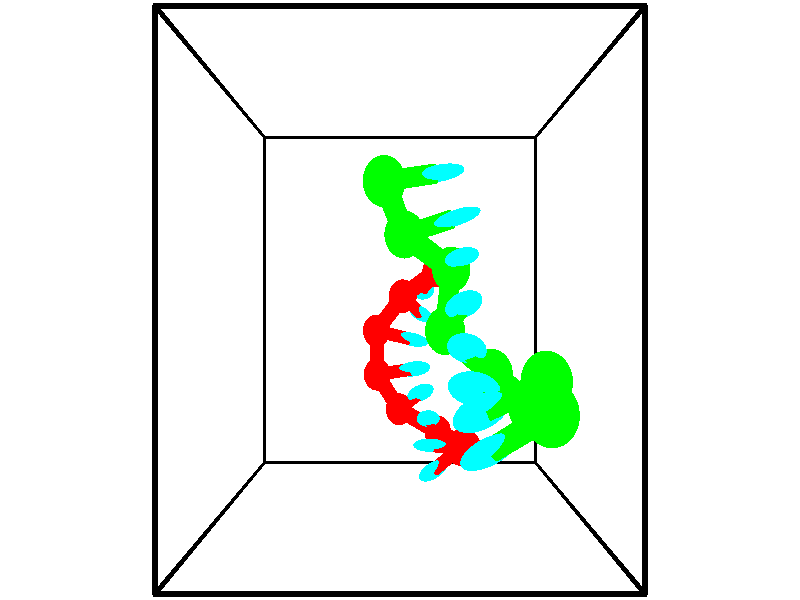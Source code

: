// switches for output
#declare DRAW_BASES = 1; // possible values are 0, 1; only relevant for DNA ribbons
#declare DRAW_BASES_TYPE = 3; // possible values are 1, 2, 3; only relevant for DNA ribbons
#declare DRAW_FOG = 0; // set to 1 to enable fog

#include "colors.inc"

#include "transforms.inc"
background { rgb <1, 1, 1>}

#default {
   normal{
       ripples 0.25
       frequency 0.20
       turbulence 0.2
       lambda 5
   }
	finish {
		phong 0.1
		phong_size 40.
	}
}

// original window dimensions: 1024x640


// camera settings

camera {
	sky <-0, 1, 0>
	up <-0, 1, 0>
	right 1.6 * <1, 0, 0>
	location <2.5, 2.5, 11.1562>
	look_at <2.5, 2.5, 2.5>
	direction <0, 0, -8.6562>
	angle 67.0682
}


# declare cpy_camera_pos = <2.5, 2.5, 11.1562>;
# if (DRAW_FOG = 1)
fog {
	fog_type 2
	up vnormalize(cpy_camera_pos)
	color rgbt<1,1,1,0.3>
	distance 1e-5
	fog_alt 3e-3
	fog_offset 4
}
# end


// LIGHTS

# declare lum = 6;
global_settings {
	ambient_light rgb lum * <0.05, 0.05, 0.05>
	max_trace_level 15
}# declare cpy_direct_light_amount = 0.25;
light_source
{	1000 * <-1, -1, 1>,
	rgb lum * cpy_direct_light_amount
	parallel
}

light_source
{	1000 * <1, 1, -1>,
	rgb lum * cpy_direct_light_amount
	parallel
}

// strand 0

// nucleotide -1

// particle -1
sphere {
	<3.513654, 0.435932, 1.026139> 0.250000
	pigment { color rgbt <1,0,0,0> }
	no_shadow
}
cylinder {
	<3.262255, 0.202260, 0.820724>,  <3.111415, 0.062057, 0.697474>, 0.100000
	pigment { color rgbt <1,0,0,0> }
	no_shadow
}
cylinder {
	<3.262255, 0.202260, 0.820724>,  <3.513654, 0.435932, 1.026139>, 0.100000
	pigment { color rgbt <1,0,0,0> }
	no_shadow
}

// particle -1
sphere {
	<3.262255, 0.202260, 0.820724> 0.100000
	pigment { color rgbt <1,0,0,0> }
	no_shadow
}
sphere {
	0, 1
	scale<0.080000,0.200000,0.300000>
	matrix <-0.197344, 0.758398, -0.621198,
		0.752353, -0.289084, -0.591942,
		-0.628506, -0.584176, -0.513534,
		3.073705, 0.027006, 0.666662>
	pigment { color rgbt <0,1,1,0> }
	no_shadow
}
cylinder {
	<3.705643, 0.292857, 0.320109>,  <3.513654, 0.435932, 1.026139>, 0.130000
	pigment { color rgbt <1,0,0,0> }
	no_shadow
}

// nucleotide -1

// particle -1
sphere {
	<3.705643, 0.292857, 0.320109> 0.250000
	pigment { color rgbt <1,0,0,0> }
	no_shadow
}
cylinder {
	<3.318962, 0.331154, 0.415038>,  <3.086954, 0.354132, 0.471996>, 0.100000
	pigment { color rgbt <1,0,0,0> }
	no_shadow
}
cylinder {
	<3.318962, 0.331154, 0.415038>,  <3.705643, 0.292857, 0.320109>, 0.100000
	pigment { color rgbt <1,0,0,0> }
	no_shadow
}

// particle -1
sphere {
	<3.318962, 0.331154, 0.415038> 0.100000
	pigment { color rgbt <1,0,0,0> }
	no_shadow
}
sphere {
	0, 1
	scale<0.080000,0.200000,0.300000>
	matrix <-0.029143, 0.880158, -0.473785,
		-0.254243, -0.464925, -0.848060,
		-0.966701, 0.095741, 0.237323,
		3.028952, 0.359876, 0.486235>
	pigment { color rgbt <0,1,1,0> }
	no_shadow
}
cylinder {
	<3.210248, 0.431265, -0.216212>,  <3.705643, 0.292857, 0.320109>, 0.130000
	pigment { color rgbt <1,0,0,0> }
	no_shadow
}

// nucleotide -1

// particle -1
sphere {
	<3.210248, 0.431265, -0.216212> 0.250000
	pigment { color rgbt <1,0,0,0> }
	no_shadow
}
cylinder {
	<3.092659, 0.604144, 0.124794>,  <3.022105, 0.707871, 0.329399>, 0.100000
	pigment { color rgbt <1,0,0,0> }
	no_shadow
}
cylinder {
	<3.092659, 0.604144, 0.124794>,  <3.210248, 0.431265, -0.216212>, 0.100000
	pigment { color rgbt <1,0,0,0> }
	no_shadow
}

// particle -1
sphere {
	<3.092659, 0.604144, 0.124794> 0.100000
	pigment { color rgbt <1,0,0,0> }
	no_shadow
}
sphere {
	0, 1
	scale<0.080000,0.200000,0.300000>
	matrix <-0.112646, 0.870046, -0.479927,
		-0.949152, -0.237119, -0.207086,
		-0.293974, 0.432197, 0.852517,
		3.004467, 0.733803, 0.380550>
	pigment { color rgbt <0,1,1,0> }
	no_shadow
}
cylinder {
	<2.480191, 0.769224, -0.324290>,  <3.210248, 0.431265, -0.216212>, 0.130000
	pigment { color rgbt <1,0,0,0> }
	no_shadow
}

// nucleotide -1

// particle -1
sphere {
	<2.480191, 0.769224, -0.324290> 0.250000
	pigment { color rgbt <1,0,0,0> }
	no_shadow
}
cylinder {
	<2.703888, 0.951416, -0.047224>,  <2.838106, 1.060731, 0.119015>, 0.100000
	pigment { color rgbt <1,0,0,0> }
	no_shadow
}
cylinder {
	<2.703888, 0.951416, -0.047224>,  <2.480191, 0.769224, -0.324290>, 0.100000
	pigment { color rgbt <1,0,0,0> }
	no_shadow
}

// particle -1
sphere {
	<2.703888, 0.951416, -0.047224> 0.100000
	pigment { color rgbt <1,0,0,0> }
	no_shadow
}
sphere {
	0, 1
	scale<0.080000,0.200000,0.300000>
	matrix <-0.052392, 0.853288, -0.518802,
		-0.827346, 0.253846, 0.501059,
		0.559243, 0.455481, 0.692665,
		2.871661, 1.088060, 0.160575>
	pigment { color rgbt <0,1,1,0> }
	no_shadow
}
cylinder {
	<2.073278, 1.339077, -0.138967>,  <2.480191, 0.769224, -0.324290>, 0.130000
	pigment { color rgbt <1,0,0,0> }
	no_shadow
}

// nucleotide -1

// particle -1
sphere {
	<2.073278, 1.339077, -0.138967> 0.250000
	pigment { color rgbt <1,0,0,0> }
	no_shadow
}
cylinder {
	<2.464867, 1.393788, -0.078429>,  <2.699820, 1.426615, -0.042107>, 0.100000
	pigment { color rgbt <1,0,0,0> }
	no_shadow
}
cylinder {
	<2.464867, 1.393788, -0.078429>,  <2.073278, 1.339077, -0.138967>, 0.100000
	pigment { color rgbt <1,0,0,0> }
	no_shadow
}

// particle -1
sphere {
	<2.464867, 1.393788, -0.078429> 0.100000
	pigment { color rgbt <1,0,0,0> }
	no_shadow
}
sphere {
	0, 1
	scale<0.080000,0.200000,0.300000>
	matrix <-0.035211, 0.844070, -0.535076,
		-0.200933, 0.518495, 0.831137,
		0.978972, 0.136780, 0.151345,
		2.758558, 1.434822, -0.033026>
	pigment { color rgbt <0,1,1,0> }
	no_shadow
}
cylinder {
	<2.064738, 2.023781, -0.025103>,  <2.073278, 1.339077, -0.138967>, 0.130000
	pigment { color rgbt <1,0,0,0> }
	no_shadow
}

// nucleotide -1

// particle -1
sphere {
	<2.064738, 2.023781, -0.025103> 0.250000
	pigment { color rgbt <1,0,0,0> }
	no_shadow
}
cylinder {
	<2.448845, 1.942473, -0.101596>,  <2.679309, 1.893689, -0.147492>, 0.100000
	pigment { color rgbt <1,0,0,0> }
	no_shadow
}
cylinder {
	<2.448845, 1.942473, -0.101596>,  <2.064738, 2.023781, -0.025103>, 0.100000
	pigment { color rgbt <1,0,0,0> }
	no_shadow
}

// particle -1
sphere {
	<2.448845, 1.942473, -0.101596> 0.100000
	pigment { color rgbt <1,0,0,0> }
	no_shadow
}
sphere {
	0, 1
	scale<0.080000,0.200000,0.300000>
	matrix <0.110833, 0.906616, -0.407140,
		0.256134, 0.369768, 0.893122,
		0.960266, -0.203270, -0.191232,
		2.736925, 1.881492, -0.158966>
	pigment { color rgbt <0,1,1,0> }
	no_shadow
}
cylinder {
	<2.549125, 2.557027, 0.369349>,  <2.064738, 2.023781, -0.025103>, 0.130000
	pigment { color rgbt <1,0,0,0> }
	no_shadow
}

// nucleotide -1

// particle -1
sphere {
	<2.549125, 2.557027, 0.369349> 0.250000
	pigment { color rgbt <1,0,0,0> }
	no_shadow
}
cylinder {
	<2.746956, 2.400518, 0.058917>,  <2.865654, 2.306613, -0.127342>, 0.100000
	pigment { color rgbt <1,0,0,0> }
	no_shadow
}
cylinder {
	<2.746956, 2.400518, 0.058917>,  <2.549125, 2.557027, 0.369349>, 0.100000
	pigment { color rgbt <1,0,0,0> }
	no_shadow
}

// particle -1
sphere {
	<2.746956, 2.400518, 0.058917> 0.100000
	pigment { color rgbt <1,0,0,0> }
	no_shadow
}
sphere {
	0, 1
	scale<0.080000,0.200000,0.300000>
	matrix <0.207752, 0.920271, -0.331572,
		0.843939, 0.002755, 0.536432,
		0.494577, -0.391271, -0.776080,
		2.895329, 2.283137, -0.173907>
	pigment { color rgbt <0,1,1,0> }
	no_shadow
}
cylinder {
	<3.155715, 2.939005, 0.253699>,  <2.549125, 2.557027, 0.369349>, 0.130000
	pigment { color rgbt <1,0,0,0> }
	no_shadow
}

// nucleotide -1

// particle -1
sphere {
	<3.155715, 2.939005, 0.253699> 0.250000
	pigment { color rgbt <1,0,0,0> }
	no_shadow
}
cylinder {
	<3.030876, 2.779823, -0.091375>,  <2.955973, 2.684314, -0.298419>, 0.100000
	pigment { color rgbt <1,0,0,0> }
	no_shadow
}
cylinder {
	<3.030876, 2.779823, -0.091375>,  <3.155715, 2.939005, 0.253699>, 0.100000
	pigment { color rgbt <1,0,0,0> }
	no_shadow
}

// particle -1
sphere {
	<3.030876, 2.779823, -0.091375> 0.100000
	pigment { color rgbt <1,0,0,0> }
	no_shadow
}
sphere {
	0, 1
	scale<0.080000,0.200000,0.300000>
	matrix <0.231321, 0.848884, -0.475275,
		0.921459, -0.347890, -0.172878,
		-0.312097, -0.397956, -0.862686,
		2.937247, 2.660436, -0.350181>
	pigment { color rgbt <0,1,1,0> }
	no_shadow
}
// strand 1

// nucleotide -1

// particle -1
sphere {
	<2.314536, 3.656388, 4.101556> 0.250000
	pigment { color rgbt <0,1,0,0> }
	no_shadow
}
cylinder {
	<2.696659, 3.719889, 4.001811>,  <2.925933, 3.757989, 3.941963>, 0.100000
	pigment { color rgbt <0,1,0,0> }
	no_shadow
}
cylinder {
	<2.696659, 3.719889, 4.001811>,  <2.314536, 3.656388, 4.101556>, 0.100000
	pigment { color rgbt <0,1,0,0> }
	no_shadow
}

// particle -1
sphere {
	<2.696659, 3.719889, 4.001811> 0.100000
	pigment { color rgbt <0,1,0,0> }
	no_shadow
}
sphere {
	0, 1
	scale<0.080000,0.200000,0.300000>
	matrix <0.160032, -0.986994, -0.015271,
		-0.248545, -0.025318, -0.968289,
		0.955309, 0.158753, -0.249364,
		2.983252, 3.767514, 3.927001>
	pigment { color rgbt <0,1,1,0> }
	no_shadow
}
cylinder {
	<2.554773, 3.183959, 3.587768>,  <2.314536, 3.656388, 4.101556>, 0.130000
	pigment { color rgbt <0,1,0,0> }
	no_shadow
}

// nucleotide -1

// particle -1
sphere {
	<2.554773, 3.183959, 3.587768> 0.250000
	pigment { color rgbt <0,1,0,0> }
	no_shadow
}
cylinder {
	<2.915546, 3.268551, 3.738389>,  <3.132010, 3.319306, 3.828762>, 0.100000
	pigment { color rgbt <0,1,0,0> }
	no_shadow
}
cylinder {
	<2.915546, 3.268551, 3.738389>,  <2.554773, 3.183959, 3.587768>, 0.100000
	pigment { color rgbt <0,1,0,0> }
	no_shadow
}

// particle -1
sphere {
	<2.915546, 3.268551, 3.738389> 0.100000
	pigment { color rgbt <0,1,0,0> }
	no_shadow
}
sphere {
	0, 1
	scale<0.080000,0.200000,0.300000>
	matrix <0.238087, -0.970922, -0.024984,
		0.360321, 0.112187, -0.926058,
		0.901933, 0.211480, 0.376554,
		3.186126, 3.331995, 3.851356>
	pigment { color rgbt <0,1,1,0> }
	no_shadow
}
cylinder {
	<3.175037, 2.835143, 3.197274>,  <2.554773, 3.183959, 3.587768>, 0.130000
	pigment { color rgbt <0,1,0,0> }
	no_shadow
}

// nucleotide -1

// particle -1
sphere {
	<3.175037, 2.835143, 3.197274> 0.250000
	pigment { color rgbt <0,1,0,0> }
	no_shadow
}
cylinder {
	<3.214481, 2.888565, 3.591723>,  <3.238148, 2.920618, 3.828393>, 0.100000
	pigment { color rgbt <0,1,0,0> }
	no_shadow
}
cylinder {
	<3.214481, 2.888565, 3.591723>,  <3.175037, 2.835143, 3.197274>, 0.100000
	pigment { color rgbt <0,1,0,0> }
	no_shadow
}

// particle -1
sphere {
	<3.214481, 2.888565, 3.591723> 0.100000
	pigment { color rgbt <0,1,0,0> }
	no_shadow
}
sphere {
	0, 1
	scale<0.080000,0.200000,0.300000>
	matrix <0.138996, -0.983087, 0.119244,
		0.985371, 0.125308, -0.115507,
		0.098611, 0.133555, 0.986123,
		3.244065, 2.928632, 3.887560>
	pigment { color rgbt <0,1,1,0> }
	no_shadow
}
cylinder {
	<3.065053, 2.176658, 3.591808>,  <3.175037, 2.835143, 3.197274>, 0.130000
	pigment { color rgbt <0,1,0,0> }
	no_shadow
}

// nucleotide -1

// particle -1
sphere {
	<3.065053, 2.176658, 3.591808> 0.250000
	pigment { color rgbt <0,1,0,0> }
	no_shadow
}
cylinder {
	<3.159916, 2.333624, 3.947283>,  <3.216834, 2.427804, 4.160568>, 0.100000
	pigment { color rgbt <0,1,0,0> }
	no_shadow
}
cylinder {
	<3.159916, 2.333624, 3.947283>,  <3.065053, 2.176658, 3.591808>, 0.100000
	pigment { color rgbt <0,1,0,0> }
	no_shadow
}

// particle -1
sphere {
	<3.159916, 2.333624, 3.947283> 0.100000
	pigment { color rgbt <0,1,0,0> }
	no_shadow
}
sphere {
	0, 1
	scale<0.080000,0.200000,0.300000>
	matrix <0.075048, -0.919452, 0.385973,
		0.968568, -0.024842, -0.247504,
		0.237157, 0.392416, 0.888688,
		3.231063, 2.451349, 4.213890>
	pigment { color rgbt <0,1,1,0> }
	no_shadow
}
cylinder {
	<3.610768, 1.755643, 3.854721>,  <3.065053, 2.176658, 3.591808>, 0.130000
	pigment { color rgbt <0,1,0,0> }
	no_shadow
}

// nucleotide -1

// particle -1
sphere {
	<3.610768, 1.755643, 3.854721> 0.250000
	pigment { color rgbt <0,1,0,0> }
	no_shadow
}
cylinder {
	<3.406162, 1.920923, 4.156082>,  <3.283399, 2.020091, 4.336899>, 0.100000
	pigment { color rgbt <0,1,0,0> }
	no_shadow
}
cylinder {
	<3.406162, 1.920923, 4.156082>,  <3.610768, 1.755643, 3.854721>, 0.100000
	pigment { color rgbt <0,1,0,0> }
	no_shadow
}

// particle -1
sphere {
	<3.406162, 1.920923, 4.156082> 0.100000
	pigment { color rgbt <0,1,0,0> }
	no_shadow
}
sphere {
	0, 1
	scale<0.080000,0.200000,0.300000>
	matrix <0.046842, -0.862078, 0.504605,
		0.857997, 0.293404, 0.421611,
		-0.511515, 0.413201, 0.753404,
		3.252708, 2.044883, 4.382103>
	pigment { color rgbt <0,1,1,0> }
	no_shadow
}
cylinder {
	<3.939422, 1.520280, 4.539829>,  <3.610768, 1.755643, 3.854721>, 0.130000
	pigment { color rgbt <0,1,0,0> }
	no_shadow
}

// nucleotide -1

// particle -1
sphere {
	<3.939422, 1.520280, 4.539829> 0.250000
	pigment { color rgbt <0,1,0,0> }
	no_shadow
}
cylinder {
	<3.569862, 1.627083, 4.649459>,  <3.348126, 1.691165, 4.715237>, 0.100000
	pigment { color rgbt <0,1,0,0> }
	no_shadow
}
cylinder {
	<3.569862, 1.627083, 4.649459>,  <3.939422, 1.520280, 4.539829>, 0.100000
	pigment { color rgbt <0,1,0,0> }
	no_shadow
}

// particle -1
sphere {
	<3.569862, 1.627083, 4.649459> 0.100000
	pigment { color rgbt <0,1,0,0> }
	no_shadow
}
sphere {
	0, 1
	scale<0.080000,0.200000,0.300000>
	matrix <0.039689, -0.645545, 0.762691,
		0.380572, 0.715527, 0.585821,
		-0.923899, 0.267008, 0.274075,
		3.292693, 1.707185, 4.731682>
	pigment { color rgbt <0,1,1,0> }
	no_shadow
}
cylinder {
	<3.947252, 1.832850, 5.198684>,  <3.939422, 1.520280, 4.539829>, 0.130000
	pigment { color rgbt <0,1,0,0> }
	no_shadow
}

// nucleotide -1

// particle -1
sphere {
	<3.947252, 1.832850, 5.198684> 0.250000
	pigment { color rgbt <0,1,0,0> }
	no_shadow
}
cylinder {
	<3.585320, 1.674332, 5.136422>,  <3.368160, 1.579221, 5.099065>, 0.100000
	pigment { color rgbt <0,1,0,0> }
	no_shadow
}
cylinder {
	<3.585320, 1.674332, 5.136422>,  <3.947252, 1.832850, 5.198684>, 0.100000
	pigment { color rgbt <0,1,0,0> }
	no_shadow
}

// particle -1
sphere {
	<3.585320, 1.674332, 5.136422> 0.100000
	pigment { color rgbt <0,1,0,0> }
	no_shadow
}
sphere {
	0, 1
	scale<0.080000,0.200000,0.300000>
	matrix <0.132589, -0.609674, 0.781485,
		-0.404597, 0.686475, 0.604197,
		-0.904832, -0.396296, -0.155654,
		3.313870, 1.555443, 5.089726>
	pigment { color rgbt <0,1,1,0> }
	no_shadow
}
cylinder {
	<3.849948, 1.647907, 5.749983>,  <3.947252, 1.832850, 5.198684>, 0.130000
	pigment { color rgbt <0,1,0,0> }
	no_shadow
}

// nucleotide -1

// particle -1
sphere {
	<3.849948, 1.647907, 5.749983> 0.250000
	pigment { color rgbt <0,1,0,0> }
	no_shadow
}
cylinder {
	<3.555294, 1.446445, 5.569449>,  <3.378502, 1.325569, 5.461129>, 0.100000
	pigment { color rgbt <0,1,0,0> }
	no_shadow
}
cylinder {
	<3.555294, 1.446445, 5.569449>,  <3.849948, 1.647907, 5.749983>, 0.100000
	pigment { color rgbt <0,1,0,0> }
	no_shadow
}

// particle -1
sphere {
	<3.555294, 1.446445, 5.569449> 0.100000
	pigment { color rgbt <0,1,0,0> }
	no_shadow
}
sphere {
	0, 1
	scale<0.080000,0.200000,0.300000>
	matrix <0.171956, -0.784921, 0.595256,
		-0.654064, 0.360877, 0.664807,
		-0.736635, -0.503653, -0.451333,
		3.334304, 1.295349, 5.434049>
	pigment { color rgbt <0,1,1,0> }
	no_shadow
}
// box output
cylinder {
	<0.000000, 0.000000, 0.000000>,  <5.000000, 0.000000, 0.000000>, 0.025000
	pigment { color rgbt <0,0,0,0> }
	no_shadow
}
cylinder {
	<0.000000, 0.000000, 0.000000>,  <0.000000, 5.000000, 0.000000>, 0.025000
	pigment { color rgbt <0,0,0,0> }
	no_shadow
}
cylinder {
	<0.000000, 0.000000, 0.000000>,  <0.000000, 0.000000, 5.000000>, 0.025000
	pigment { color rgbt <0,0,0,0> }
	no_shadow
}
cylinder {
	<5.000000, 5.000000, 5.000000>,  <0.000000, 5.000000, 5.000000>, 0.025000
	pigment { color rgbt <0,0,0,0> }
	no_shadow
}
cylinder {
	<5.000000, 5.000000, 5.000000>,  <5.000000, 0.000000, 5.000000>, 0.025000
	pigment { color rgbt <0,0,0,0> }
	no_shadow
}
cylinder {
	<5.000000, 5.000000, 5.000000>,  <5.000000, 5.000000, 0.000000>, 0.025000
	pigment { color rgbt <0,0,0,0> }
	no_shadow
}
cylinder {
	<0.000000, 0.000000, 5.000000>,  <0.000000, 5.000000, 5.000000>, 0.025000
	pigment { color rgbt <0,0,0,0> }
	no_shadow
}
cylinder {
	<0.000000, 0.000000, 5.000000>,  <5.000000, 0.000000, 5.000000>, 0.025000
	pigment { color rgbt <0,0,0,0> }
	no_shadow
}
cylinder {
	<5.000000, 5.000000, 0.000000>,  <0.000000, 5.000000, 0.000000>, 0.025000
	pigment { color rgbt <0,0,0,0> }
	no_shadow
}
cylinder {
	<5.000000, 5.000000, 0.000000>,  <5.000000, 0.000000, 0.000000>, 0.025000
	pigment { color rgbt <0,0,0,0> }
	no_shadow
}
cylinder {
	<5.000000, 0.000000, 5.000000>,  <5.000000, 0.000000, 0.000000>, 0.025000
	pigment { color rgbt <0,0,0,0> }
	no_shadow
}
cylinder {
	<0.000000, 5.000000, 0.000000>,  <0.000000, 5.000000, 5.000000>, 0.025000
	pigment { color rgbt <0,0,0,0> }
	no_shadow
}
// end of box output
